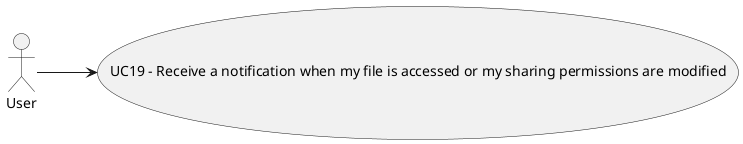 @startuml

left to right direction
actor User

usecase UC19 as "UC19 - Receive a notification when my file is accessed or my sharing permissions are modified"
User --> UC19

@enduml